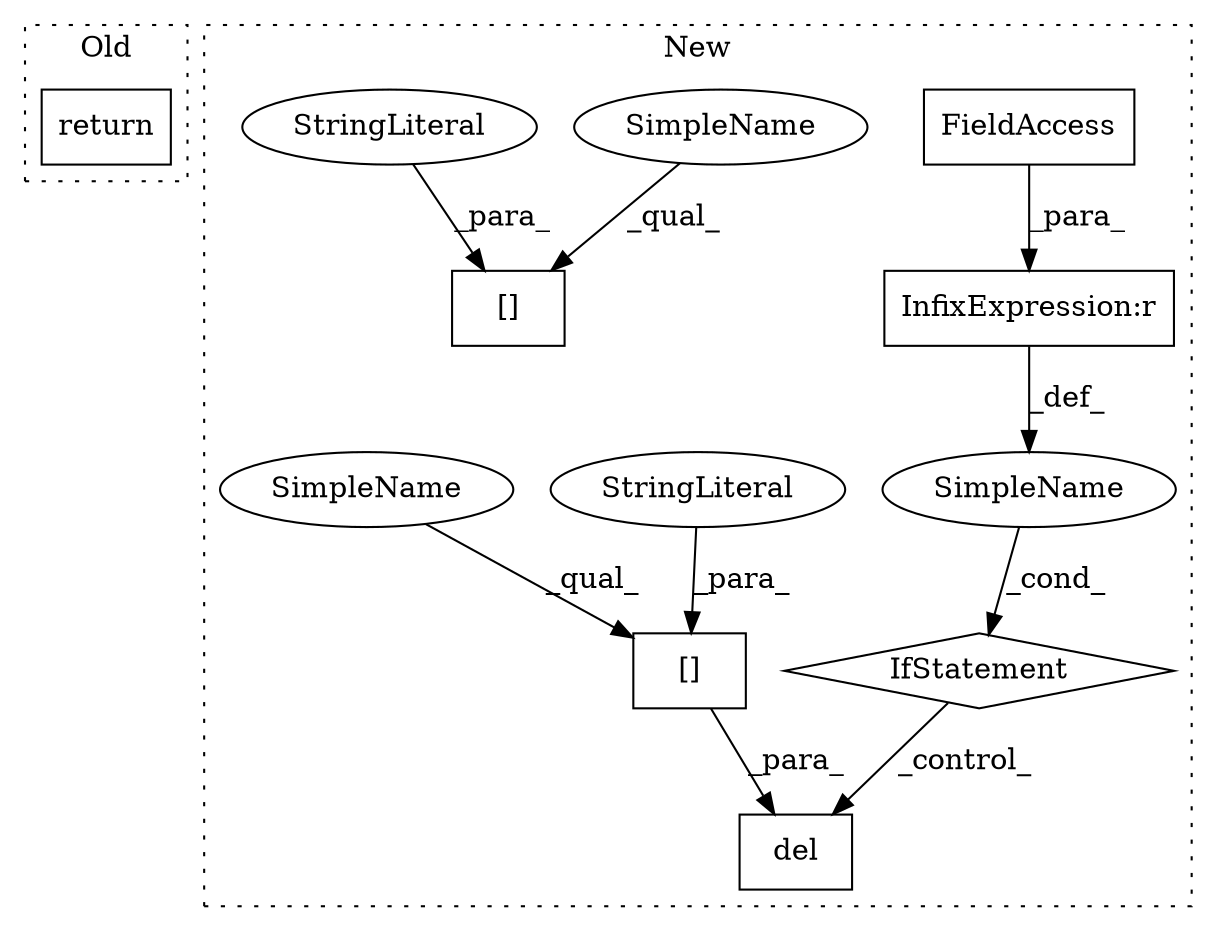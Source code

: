digraph G {
subgraph cluster0 {
1 [label="return" a="41" s="1197" l="7" shape="box"];
label = "Old";
style="dotted";
}
subgraph cluster1 {
2 [label="del" a="32" s="1374,1391" l="4,1" shape="box"];
3 [label="[]" a="2" s="1378,1390" l="4,1" shape="box"];
4 [label="IfStatement" a="25" s="1288,1311" l="4,2" shape="diamond"];
5 [label="SimpleName" a="42" s="" l="" shape="ellipse"];
6 [label="StringLiteral" a="45" s="1382" l="8" shape="ellipse"];
7 [label="InfixExpression:r" a="27" s="1303" l="4" shape="box"];
8 [label="FieldAccess" a="22" s="1292" l="11" shape="box"];
9 [label="[]" a="2" s="1321,1333" l="4,1" shape="box"];
10 [label="StringLiteral" a="45" s="1325" l="8" shape="ellipse"];
11 [label="SimpleName" a="42" s="1321" l="3" shape="ellipse"];
12 [label="SimpleName" a="42" s="1378" l="3" shape="ellipse"];
label = "New";
style="dotted";
}
3 -> 2 [label="_para_"];
4 -> 2 [label="_control_"];
5 -> 4 [label="_cond_"];
6 -> 3 [label="_para_"];
7 -> 5 [label="_def_"];
8 -> 7 [label="_para_"];
10 -> 9 [label="_para_"];
11 -> 9 [label="_qual_"];
12 -> 3 [label="_qual_"];
}